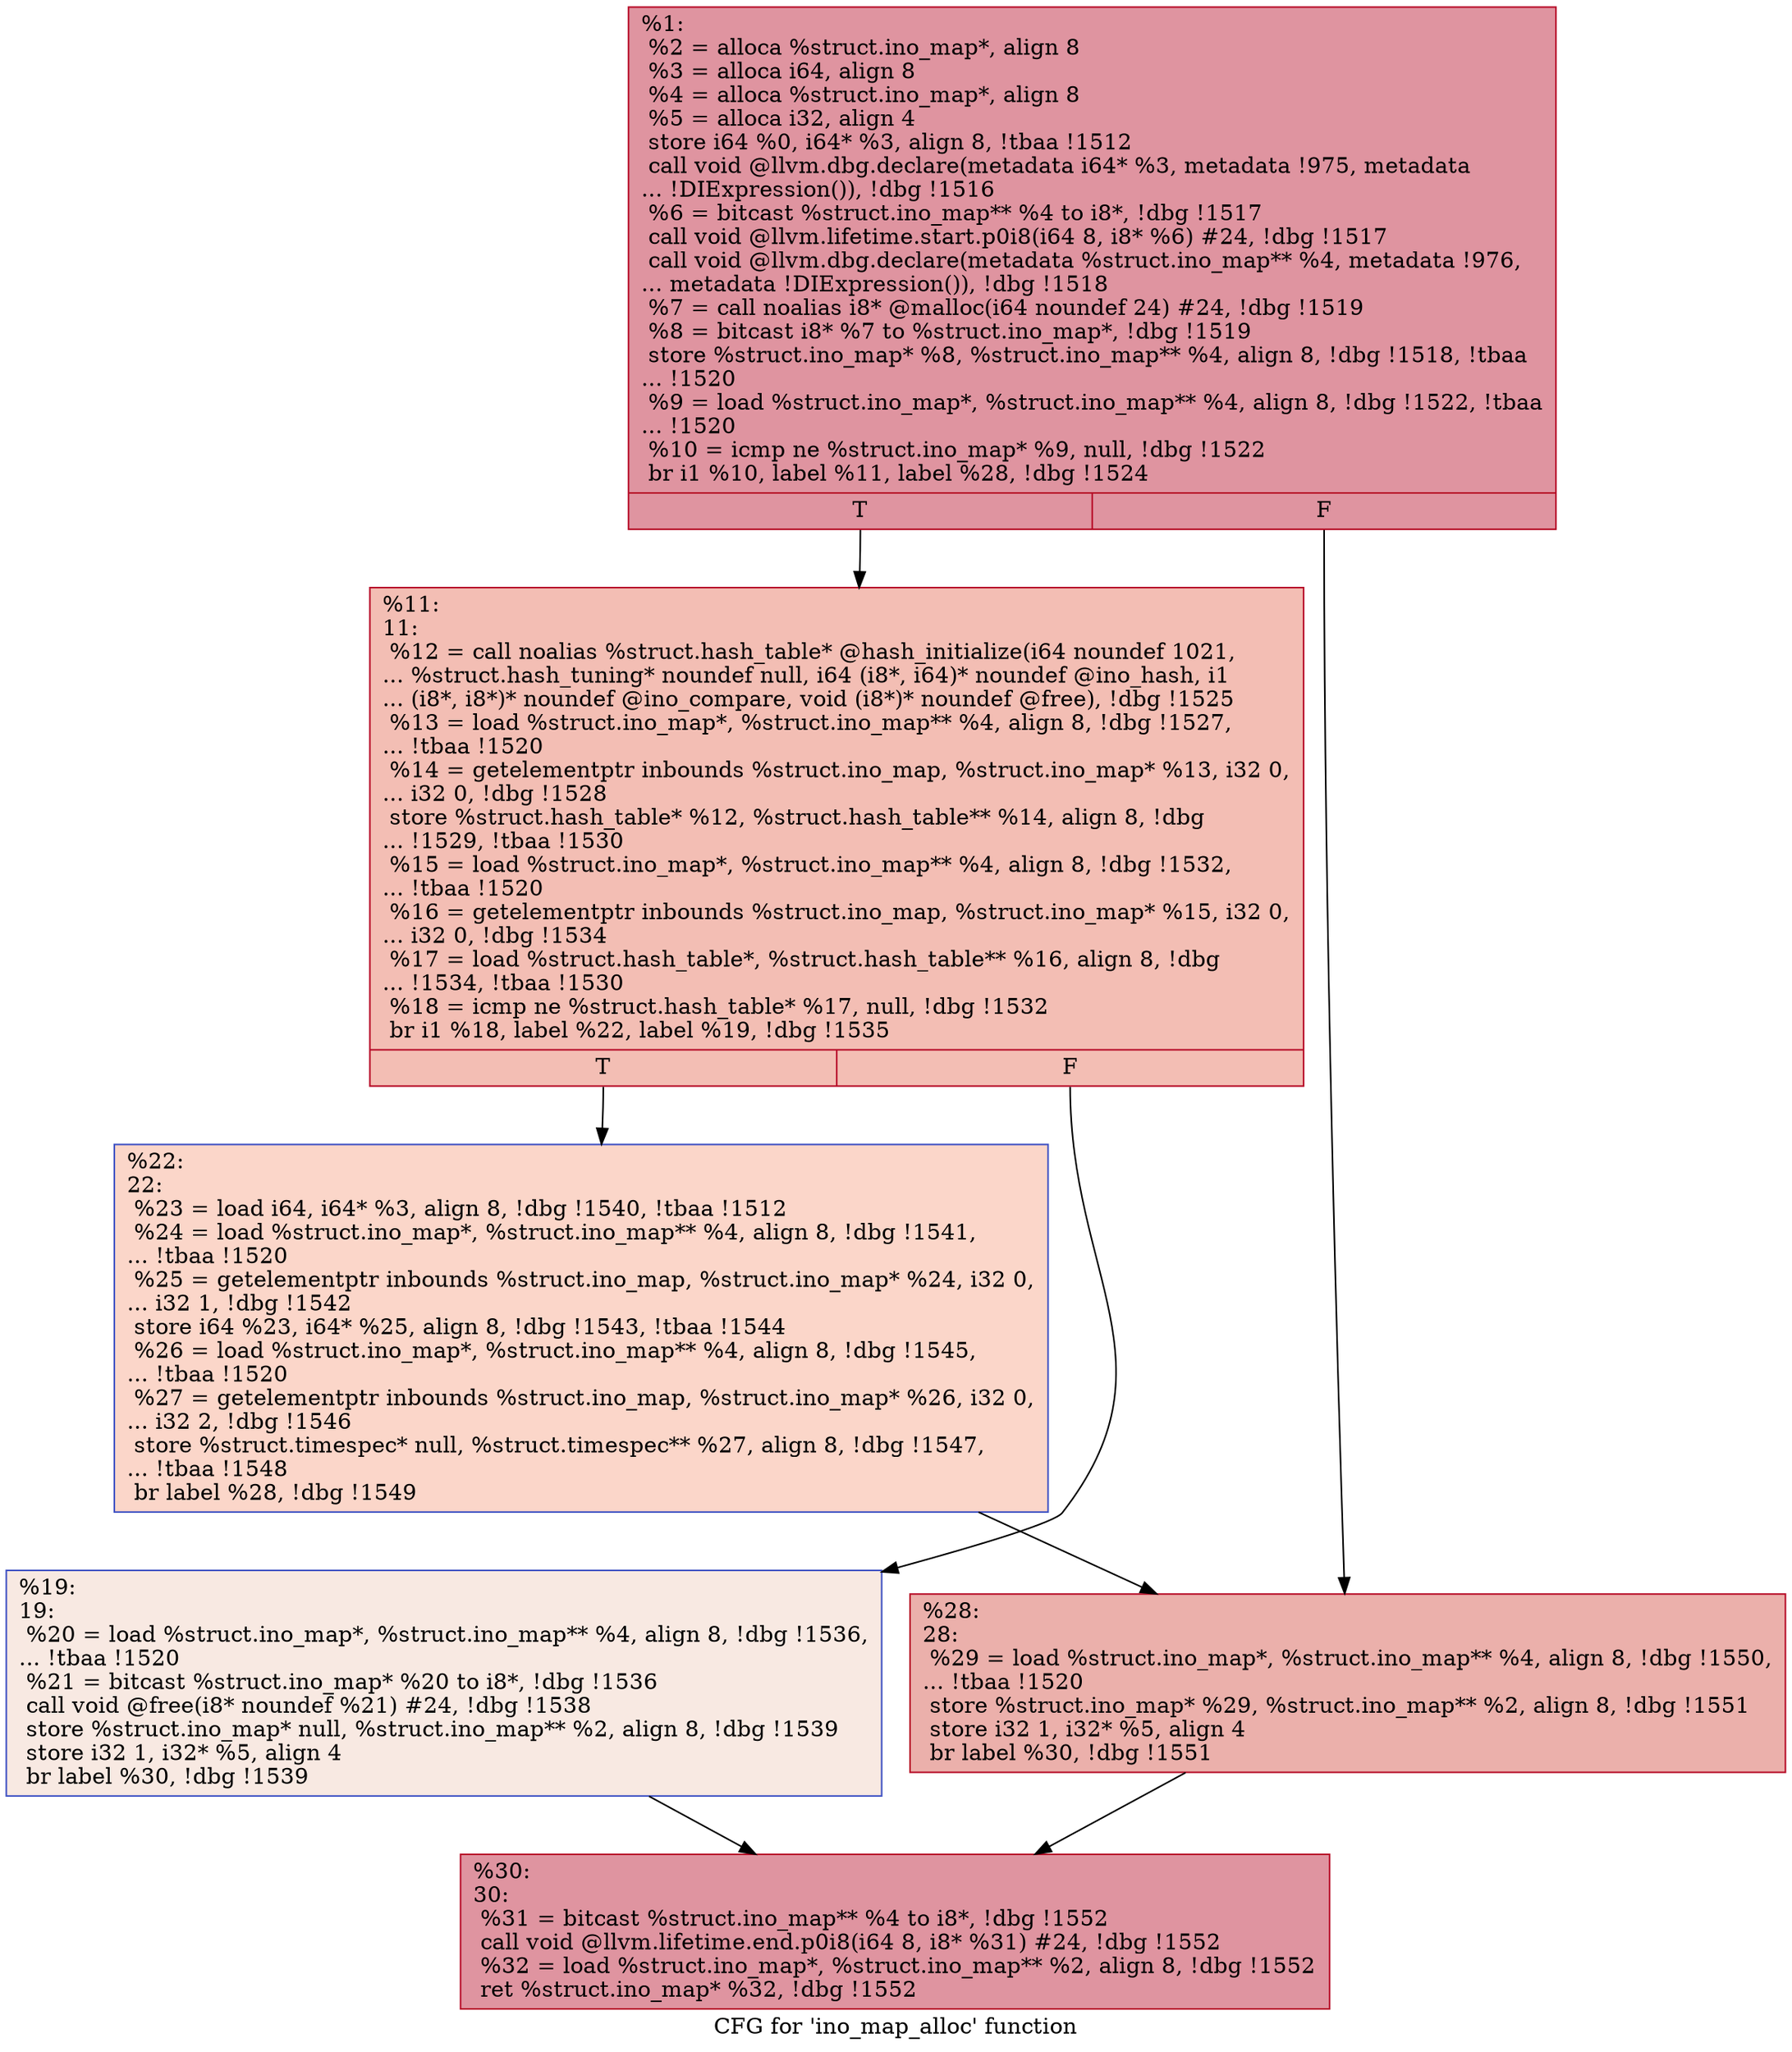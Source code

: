 digraph "CFG for 'ino_map_alloc' function" {
	label="CFG for 'ino_map_alloc' function";

	Node0x26d75d0 [shape=record,color="#b70d28ff", style=filled, fillcolor="#b70d2870",label="{%1:\l  %2 = alloca %struct.ino_map*, align 8\l  %3 = alloca i64, align 8\l  %4 = alloca %struct.ino_map*, align 8\l  %5 = alloca i32, align 4\l  store i64 %0, i64* %3, align 8, !tbaa !1512\l  call void @llvm.dbg.declare(metadata i64* %3, metadata !975, metadata\l... !DIExpression()), !dbg !1516\l  %6 = bitcast %struct.ino_map** %4 to i8*, !dbg !1517\l  call void @llvm.lifetime.start.p0i8(i64 8, i8* %6) #24, !dbg !1517\l  call void @llvm.dbg.declare(metadata %struct.ino_map** %4, metadata !976,\l... metadata !DIExpression()), !dbg !1518\l  %7 = call noalias i8* @malloc(i64 noundef 24) #24, !dbg !1519\l  %8 = bitcast i8* %7 to %struct.ino_map*, !dbg !1519\l  store %struct.ino_map* %8, %struct.ino_map** %4, align 8, !dbg !1518, !tbaa\l... !1520\l  %9 = load %struct.ino_map*, %struct.ino_map** %4, align 8, !dbg !1522, !tbaa\l... !1520\l  %10 = icmp ne %struct.ino_map* %9, null, !dbg !1522\l  br i1 %10, label %11, label %28, !dbg !1524\l|{<s0>T|<s1>F}}"];
	Node0x26d75d0:s0 -> Node0x26d7620;
	Node0x26d75d0:s1 -> Node0x26d7710;
	Node0x26d7620 [shape=record,color="#b70d28ff", style=filled, fillcolor="#e36c5570",label="{%11:\l11:                                               \l  %12 = call noalias %struct.hash_table* @hash_initialize(i64 noundef 1021,\l... %struct.hash_tuning* noundef null, i64 (i8*, i64)* noundef @ino_hash, i1\l... (i8*, i8*)* noundef @ino_compare, void (i8*)* noundef @free), !dbg !1525\l  %13 = load %struct.ino_map*, %struct.ino_map** %4, align 8, !dbg !1527,\l... !tbaa !1520\l  %14 = getelementptr inbounds %struct.ino_map, %struct.ino_map* %13, i32 0,\l... i32 0, !dbg !1528\l  store %struct.hash_table* %12, %struct.hash_table** %14, align 8, !dbg\l... !1529, !tbaa !1530\l  %15 = load %struct.ino_map*, %struct.ino_map** %4, align 8, !dbg !1532,\l... !tbaa !1520\l  %16 = getelementptr inbounds %struct.ino_map, %struct.ino_map* %15, i32 0,\l... i32 0, !dbg !1534\l  %17 = load %struct.hash_table*, %struct.hash_table** %16, align 8, !dbg\l... !1534, !tbaa !1530\l  %18 = icmp ne %struct.hash_table* %17, null, !dbg !1532\l  br i1 %18, label %22, label %19, !dbg !1535\l|{<s0>T|<s1>F}}"];
	Node0x26d7620:s0 -> Node0x26d76c0;
	Node0x26d7620:s1 -> Node0x26d7670;
	Node0x26d7670 [shape=record,color="#3d50c3ff", style=filled, fillcolor="#efcebd70",label="{%19:\l19:                                               \l  %20 = load %struct.ino_map*, %struct.ino_map** %4, align 8, !dbg !1536,\l... !tbaa !1520\l  %21 = bitcast %struct.ino_map* %20 to i8*, !dbg !1536\l  call void @free(i8* noundef %21) #24, !dbg !1538\l  store %struct.ino_map* null, %struct.ino_map** %2, align 8, !dbg !1539\l  store i32 1, i32* %5, align 4\l  br label %30, !dbg !1539\l}"];
	Node0x26d7670 -> Node0x26d7760;
	Node0x26d76c0 [shape=record,color="#3d50c3ff", style=filled, fillcolor="#f6a38570",label="{%22:\l22:                                               \l  %23 = load i64, i64* %3, align 8, !dbg !1540, !tbaa !1512\l  %24 = load %struct.ino_map*, %struct.ino_map** %4, align 8, !dbg !1541,\l... !tbaa !1520\l  %25 = getelementptr inbounds %struct.ino_map, %struct.ino_map* %24, i32 0,\l... i32 1, !dbg !1542\l  store i64 %23, i64* %25, align 8, !dbg !1543, !tbaa !1544\l  %26 = load %struct.ino_map*, %struct.ino_map** %4, align 8, !dbg !1545,\l... !tbaa !1520\l  %27 = getelementptr inbounds %struct.ino_map, %struct.ino_map* %26, i32 0,\l... i32 2, !dbg !1546\l  store %struct.timespec* null, %struct.timespec** %27, align 8, !dbg !1547,\l... !tbaa !1548\l  br label %28, !dbg !1549\l}"];
	Node0x26d76c0 -> Node0x26d7710;
	Node0x26d7710 [shape=record,color="#b70d28ff", style=filled, fillcolor="#d24b4070",label="{%28:\l28:                                               \l  %29 = load %struct.ino_map*, %struct.ino_map** %4, align 8, !dbg !1550,\l... !tbaa !1520\l  store %struct.ino_map* %29, %struct.ino_map** %2, align 8, !dbg !1551\l  store i32 1, i32* %5, align 4\l  br label %30, !dbg !1551\l}"];
	Node0x26d7710 -> Node0x26d7760;
	Node0x26d7760 [shape=record,color="#b70d28ff", style=filled, fillcolor="#b70d2870",label="{%30:\l30:                                               \l  %31 = bitcast %struct.ino_map** %4 to i8*, !dbg !1552\l  call void @llvm.lifetime.end.p0i8(i64 8, i8* %31) #24, !dbg !1552\l  %32 = load %struct.ino_map*, %struct.ino_map** %2, align 8, !dbg !1552\l  ret %struct.ino_map* %32, !dbg !1552\l}"];
}
